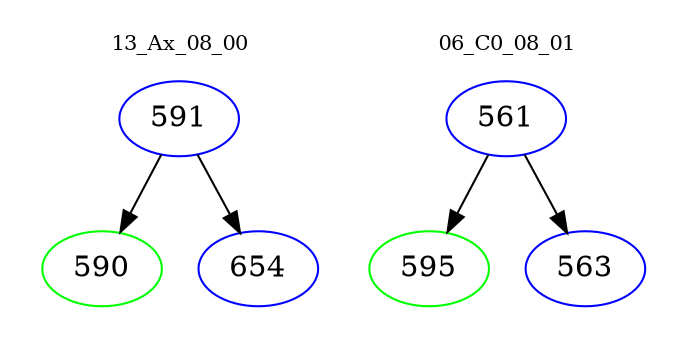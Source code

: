 digraph{
subgraph cluster_0 {
color = white
label = "13_Ax_08_00";
fontsize=10;
T0_591 [label="591", color="blue"]
T0_591 -> T0_590 [color="black"]
T0_590 [label="590", color="green"]
T0_591 -> T0_654 [color="black"]
T0_654 [label="654", color="blue"]
}
subgraph cluster_1 {
color = white
label = "06_C0_08_01";
fontsize=10;
T1_561 [label="561", color="blue"]
T1_561 -> T1_595 [color="black"]
T1_595 [label="595", color="green"]
T1_561 -> T1_563 [color="black"]
T1_563 [label="563", color="blue"]
}
}
